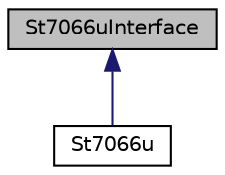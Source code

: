 digraph "St7066uInterface"
{
  edge [fontname="Helvetica",fontsize="10",labelfontname="Helvetica",labelfontsize="10"];
  node [fontname="Helvetica",fontsize="10",shape=record];
  Node1 [label="St7066uInterface",height=0.2,width=0.4,color="black", fillcolor="grey75", style="filled" fontcolor="black"];
  Node1 -> Node2 [dir="back",color="midnightblue",fontsize="10",style="solid",fontname="Helvetica"];
  Node2 [label="St7066u",height=0.2,width=0.4,color="black", fillcolor="white", style="filled",URL="$d2/db0/classSt7066u.html"];
}
